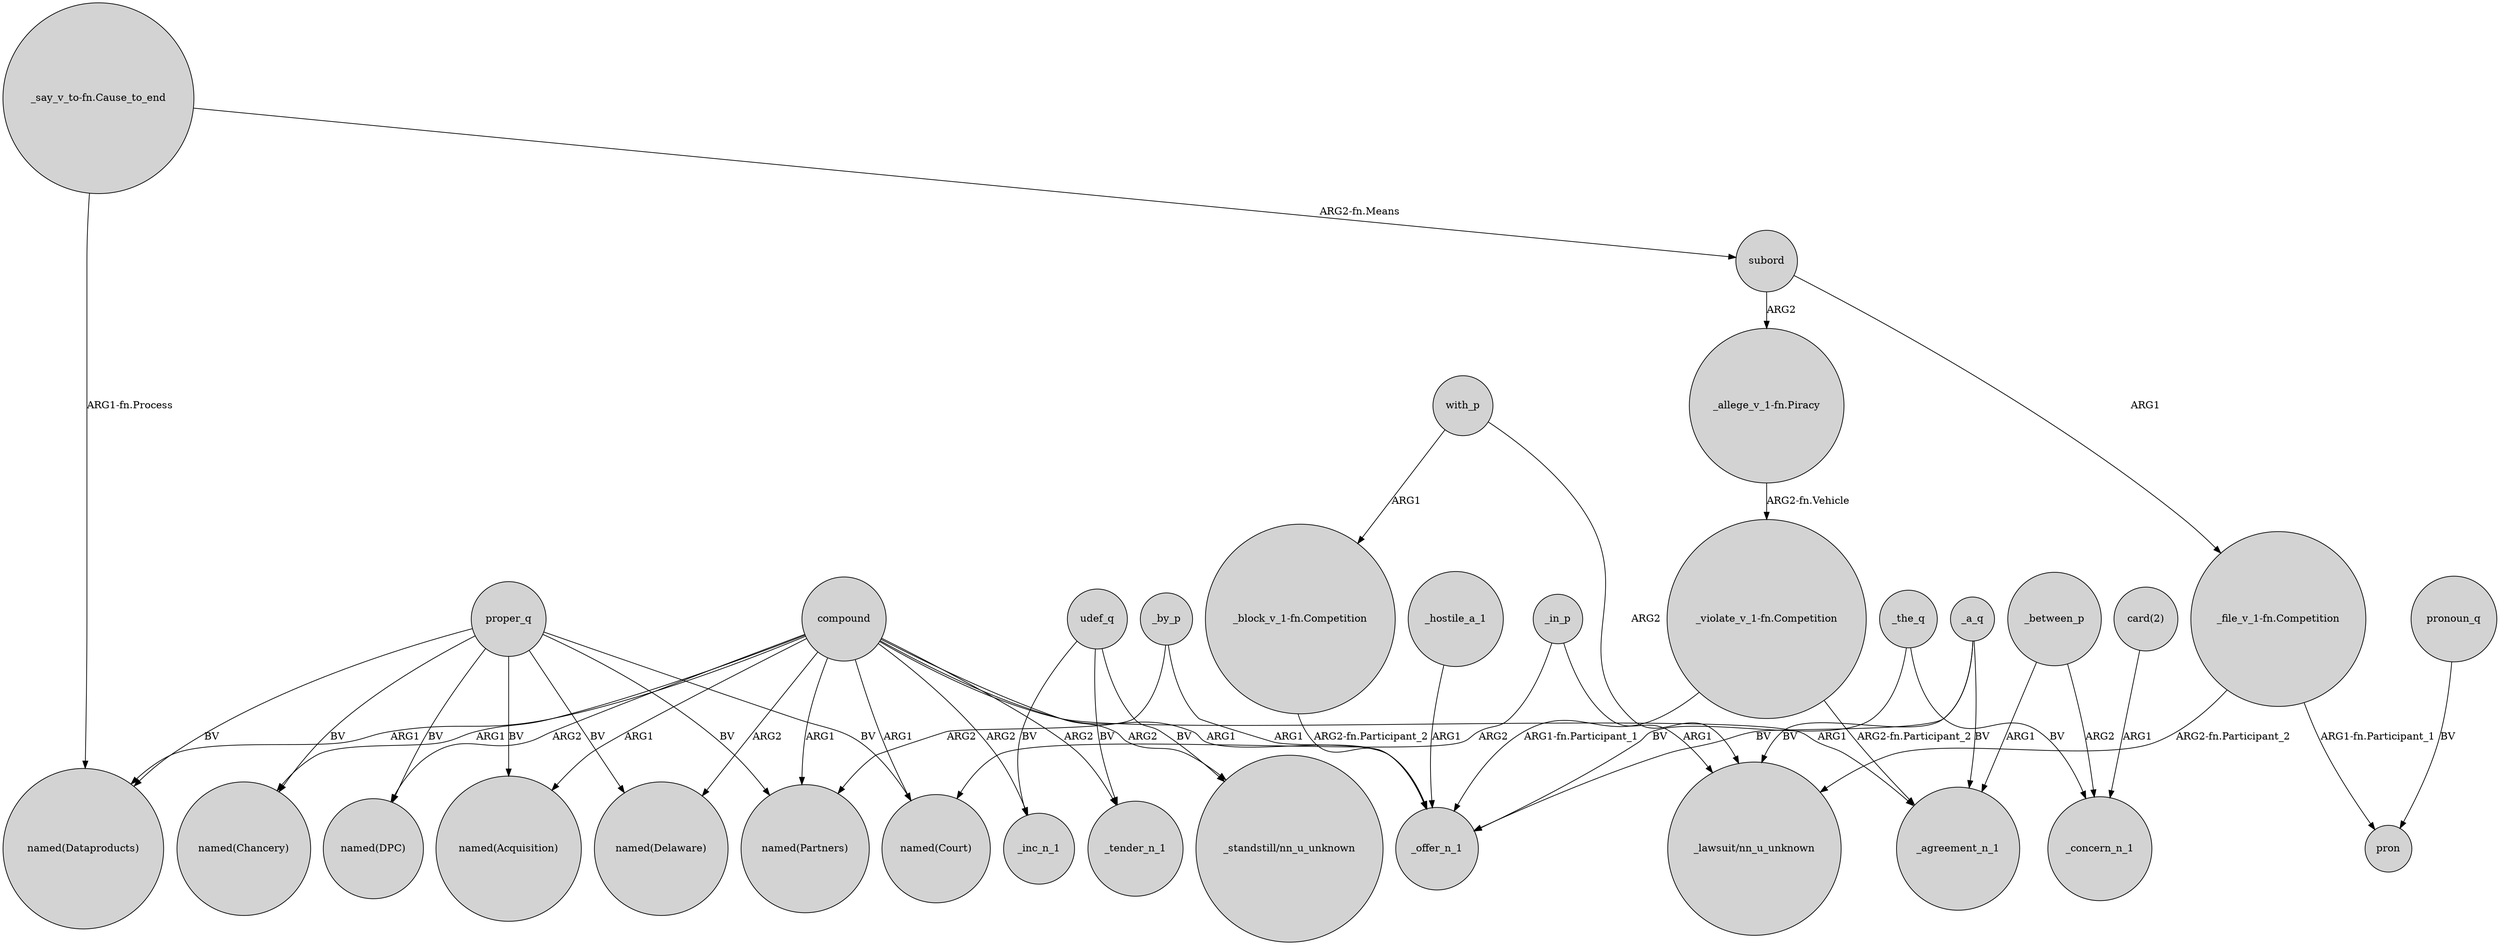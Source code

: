 digraph {
	node [shape=circle style=filled]
	"_block_v_1-fn.Competition" -> _offer_n_1 [label="ARG2-fn.Participant_2"]
	"_say_v_to-fn.Cause_to_end" -> "named(Dataproducts)" [label="ARG1-fn.Process"]
	with_p -> "_lawsuit/nn_u_unknown" [label=ARG2]
	_by_p -> _offer_n_1 [label=ARG1]
	subord -> "_file_v_1-fn.Competition" [label=ARG1]
	_between_p -> _concern_n_1 [label=ARG2]
	compound -> "named(Delaware)" [label=ARG2]
	with_p -> "_block_v_1-fn.Competition" [label=ARG1]
	udef_q -> "_standstill/nn_u_unknown" [label=BV]
	proper_q -> "named(Partners)" [label=BV]
	"_say_v_to-fn.Cause_to_end" -> subord [label="ARG2-fn.Means"]
	_the_q -> _concern_n_1 [label=BV]
	compound -> "named(Dataproducts)" [label=ARG1]
	compound -> _offer_n_1 [label=ARG1]
	compound -> "named(DPC)" [label=ARG2]
	_between_p -> _agreement_n_1 [label=ARG1]
	pronoun_q -> pron [label=BV]
	udef_q -> _inc_n_1 [label=BV]
	proper_q -> "named(Court)" [label=BV]
	proper_q -> "named(DPC)" [label=BV]
	"_violate_v_1-fn.Competition" -> _offer_n_1 [label="ARG1-fn.Participant_1"]
	udef_q -> _tender_n_1 [label=BV]
	compound -> _inc_n_1 [label=ARG2]
	compound -> _tender_n_1 [label=ARG2]
	"_file_v_1-fn.Competition" -> pron [label="ARG1-fn.Participant_1"]
	_hostile_a_1 -> _offer_n_1 [label=ARG1]
	_a_q -> _agreement_n_1 [label=BV]
	compound -> "named(Acquisition)" [label=ARG1]
	_by_p -> "named(Partners)" [label=ARG2]
	_in_p -> "named(Court)" [label=ARG2]
	proper_q -> "named(Delaware)" [label=BV]
	subord -> "_allege_v_1-fn.Piracy" [label=ARG2]
	_the_q -> _offer_n_1 [label=BV]
	_in_p -> "_lawsuit/nn_u_unknown" [label=ARG1]
	compound -> "_standstill/nn_u_unknown" [label=ARG2]
	proper_q -> "named(Chancery)" [label=BV]
	proper_q -> "named(Acquisition)" [label=BV]
	_a_q -> _offer_n_1 [label=BV]
	compound -> _agreement_n_1 [label=ARG1]
	compound -> "named(Court)" [label=ARG1]
	_a_q -> "_lawsuit/nn_u_unknown" [label=BV]
	"_violate_v_1-fn.Competition" -> _agreement_n_1 [label="ARG2-fn.Participant_2"]
	proper_q -> "named(Dataproducts)" [label=BV]
	"_allege_v_1-fn.Piracy" -> "_violate_v_1-fn.Competition" [label="ARG2-fn.Vehicle"]
	compound -> "named(Chancery)" [label=ARG1]
	compound -> "named(Partners)" [label=ARG1]
	"_file_v_1-fn.Competition" -> "_lawsuit/nn_u_unknown" [label="ARG2-fn.Participant_2"]
	"card(2)" -> _concern_n_1 [label=ARG1]
}
